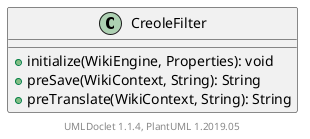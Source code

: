 @startuml

    class CreoleFilter [[CreoleFilter.html]] {
        +initialize(WikiEngine, Properties): void
        +preSave(WikiContext, String): String
        +preTranslate(WikiContext, String): String
    }


    center footer UMLDoclet 1.1.4, PlantUML 1.2019.05
@enduml
